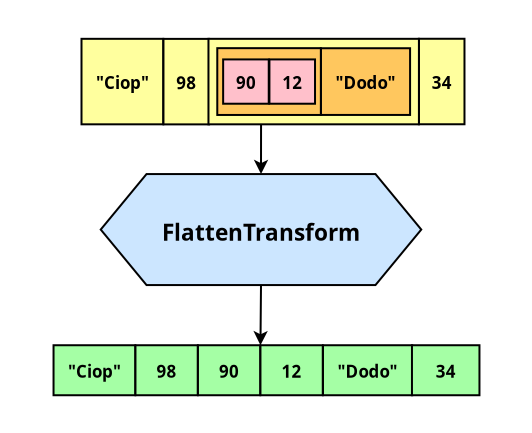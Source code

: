 <?xml version="1.0" encoding="UTF-8"?>
<dia:diagram xmlns:dia="http://www.lysator.liu.se/~alla/dia/">
  <dia:layer name="Background" visible="true" active="true">
    <dia:object type="Standard - Box" version="0" id="O0">
      <dia:attribute name="obj_pos">
        <dia:point val="-9.748,4.65"/>
      </dia:attribute>
      <dia:attribute name="obj_bb">
        <dia:rectangle val="-9.798,4.6;16.752,26.2"/>
      </dia:attribute>
      <dia:attribute name="elem_corner">
        <dia:point val="-9.748,4.65"/>
      </dia:attribute>
      <dia:attribute name="elem_width">
        <dia:real val="26.45"/>
      </dia:attribute>
      <dia:attribute name="elem_height">
        <dia:real val="21.5"/>
      </dia:attribute>
      <dia:attribute name="border_width">
        <dia:real val="0.1"/>
      </dia:attribute>
      <dia:attribute name="border_color">
        <dia:color val="#ffffff"/>
      </dia:attribute>
      <dia:attribute name="show_background">
        <dia:boolean val="true"/>
      </dia:attribute>
    </dia:object>
    <dia:group>
      <dia:group>
        <dia:object type="Flowchart - Box" version="0" id="O1">
          <dia:attribute name="obj_pos">
            <dia:point val="-7.171,21.812"/>
          </dia:attribute>
          <dia:attribute name="obj_bb">
            <dia:rectangle val="-7.221,21.762;-3.034,24.362"/>
          </dia:attribute>
          <dia:attribute name="elem_corner">
            <dia:point val="-7.171,21.812"/>
          </dia:attribute>
          <dia:attribute name="elem_width">
            <dia:real val="4.088"/>
          </dia:attribute>
          <dia:attribute name="elem_height">
            <dia:real val="2.5"/>
          </dia:attribute>
          <dia:attribute name="border_width">
            <dia:real val="0.1"/>
          </dia:attribute>
          <dia:attribute name="inner_color">
            <dia:color val="#a5ffa5"/>
          </dia:attribute>
          <dia:attribute name="show_background">
            <dia:boolean val="true"/>
          </dia:attribute>
          <dia:attribute name="padding">
            <dia:real val="0.5"/>
          </dia:attribute>
          <dia:attribute name="text">
            <dia:composite type="text">
              <dia:attribute name="string">
                <dia:string>#"Ciop"#</dia:string>
              </dia:attribute>
              <dia:attribute name="font">
                <dia:font family="sans" style="80" name="Helvetica-Bold"/>
              </dia:attribute>
              <dia:attribute name="height">
                <dia:real val="1.058"/>
              </dia:attribute>
              <dia:attribute name="pos">
                <dia:point val="-5.128,23.32"/>
              </dia:attribute>
              <dia:attribute name="color">
                <dia:color val="#000000"/>
              </dia:attribute>
              <dia:attribute name="alignment">
                <dia:enum val="1"/>
              </dia:attribute>
            </dia:composite>
          </dia:attribute>
        </dia:object>
        <dia:object type="Flowchart - Box" version="0" id="O2">
          <dia:attribute name="obj_pos">
            <dia:point val="-3.075,21.812"/>
          </dia:attribute>
          <dia:attribute name="obj_bb">
            <dia:rectangle val="-3.125,21.762;0.09,24.362"/>
          </dia:attribute>
          <dia:attribute name="elem_corner">
            <dia:point val="-3.075,21.812"/>
          </dia:attribute>
          <dia:attribute name="elem_width">
            <dia:real val="3.115"/>
          </dia:attribute>
          <dia:attribute name="elem_height">
            <dia:real val="2.5"/>
          </dia:attribute>
          <dia:attribute name="border_width">
            <dia:real val="0.1"/>
          </dia:attribute>
          <dia:attribute name="inner_color">
            <dia:color val="#a5ffa5"/>
          </dia:attribute>
          <dia:attribute name="show_background">
            <dia:boolean val="true"/>
          </dia:attribute>
          <dia:attribute name="padding">
            <dia:real val="0.5"/>
          </dia:attribute>
          <dia:attribute name="text">
            <dia:composite type="text">
              <dia:attribute name="string">
                <dia:string>#98#</dia:string>
              </dia:attribute>
              <dia:attribute name="font">
                <dia:font family="sans" style="80" name="Helvetica-Bold"/>
              </dia:attribute>
              <dia:attribute name="height">
                <dia:real val="1.058"/>
              </dia:attribute>
              <dia:attribute name="pos">
                <dia:point val="-1.518,23.32"/>
              </dia:attribute>
              <dia:attribute name="color">
                <dia:color val="#000000"/>
              </dia:attribute>
              <dia:attribute name="alignment">
                <dia:enum val="1"/>
              </dia:attribute>
            </dia:composite>
          </dia:attribute>
        </dia:object>
        <dia:object type="Flowchart - Box" version="0" id="O3">
          <dia:attribute name="obj_pos">
            <dia:point val="0.05,21.812"/>
          </dia:attribute>
          <dia:attribute name="obj_bb">
            <dia:rectangle val="-0.0,21.762;3.215,24.362"/>
          </dia:attribute>
          <dia:attribute name="elem_corner">
            <dia:point val="0.05,21.812"/>
          </dia:attribute>
          <dia:attribute name="elem_width">
            <dia:real val="3.115"/>
          </dia:attribute>
          <dia:attribute name="elem_height">
            <dia:real val="2.5"/>
          </dia:attribute>
          <dia:attribute name="border_width">
            <dia:real val="0.1"/>
          </dia:attribute>
          <dia:attribute name="inner_color">
            <dia:color val="#a5ffa5"/>
          </dia:attribute>
          <dia:attribute name="show_background">
            <dia:boolean val="true"/>
          </dia:attribute>
          <dia:attribute name="padding">
            <dia:real val="0.5"/>
          </dia:attribute>
          <dia:attribute name="text">
            <dia:composite type="text">
              <dia:attribute name="string">
                <dia:string>#90#</dia:string>
              </dia:attribute>
              <dia:attribute name="font">
                <dia:font family="sans" style="80" name="Helvetica-Bold"/>
              </dia:attribute>
              <dia:attribute name="height">
                <dia:real val="1.058"/>
              </dia:attribute>
              <dia:attribute name="pos">
                <dia:point val="1.607,23.32"/>
              </dia:attribute>
              <dia:attribute name="color">
                <dia:color val="#000000"/>
              </dia:attribute>
              <dia:attribute name="alignment">
                <dia:enum val="1"/>
              </dia:attribute>
            </dia:composite>
          </dia:attribute>
        </dia:object>
        <dia:object type="Flowchart - Box" version="0" id="O4">
          <dia:attribute name="obj_pos">
            <dia:point val="3.175,21.812"/>
          </dia:attribute>
          <dia:attribute name="obj_bb">
            <dia:rectangle val="3.125,21.762;6.34,24.362"/>
          </dia:attribute>
          <dia:attribute name="elem_corner">
            <dia:point val="3.175,21.812"/>
          </dia:attribute>
          <dia:attribute name="elem_width">
            <dia:real val="3.115"/>
          </dia:attribute>
          <dia:attribute name="elem_height">
            <dia:real val="2.5"/>
          </dia:attribute>
          <dia:attribute name="border_width">
            <dia:real val="0.1"/>
          </dia:attribute>
          <dia:attribute name="inner_color">
            <dia:color val="#a5ffa5"/>
          </dia:attribute>
          <dia:attribute name="show_background">
            <dia:boolean val="true"/>
          </dia:attribute>
          <dia:attribute name="padding">
            <dia:real val="0.5"/>
          </dia:attribute>
          <dia:attribute name="text">
            <dia:composite type="text">
              <dia:attribute name="string">
                <dia:string>#12#</dia:string>
              </dia:attribute>
              <dia:attribute name="font">
                <dia:font family="sans" style="80" name="Helvetica-Bold"/>
              </dia:attribute>
              <dia:attribute name="height">
                <dia:real val="1.058"/>
              </dia:attribute>
              <dia:attribute name="pos">
                <dia:point val="4.732,23.32"/>
              </dia:attribute>
              <dia:attribute name="color">
                <dia:color val="#000000"/>
              </dia:attribute>
              <dia:attribute name="alignment">
                <dia:enum val="1"/>
              </dia:attribute>
            </dia:composite>
          </dia:attribute>
        </dia:object>
        <dia:object type="Flowchart - Box" version="0" id="O5">
          <dia:attribute name="obj_pos">
            <dia:point val="6.302,21.812"/>
          </dia:attribute>
          <dia:attribute name="obj_bb">
            <dia:rectangle val="6.252,21.762;10.812,24.362"/>
          </dia:attribute>
          <dia:attribute name="elem_corner">
            <dia:point val="6.302,21.812"/>
          </dia:attribute>
          <dia:attribute name="elem_width">
            <dia:real val="4.46"/>
          </dia:attribute>
          <dia:attribute name="elem_height">
            <dia:real val="2.5"/>
          </dia:attribute>
          <dia:attribute name="border_width">
            <dia:real val="0.1"/>
          </dia:attribute>
          <dia:attribute name="inner_color">
            <dia:color val="#a5ffa5"/>
          </dia:attribute>
          <dia:attribute name="show_background">
            <dia:boolean val="true"/>
          </dia:attribute>
          <dia:attribute name="padding">
            <dia:real val="0.5"/>
          </dia:attribute>
          <dia:attribute name="text">
            <dia:composite type="text">
              <dia:attribute name="string">
                <dia:string>#"Dodo"#</dia:string>
              </dia:attribute>
              <dia:attribute name="font">
                <dia:font family="sans" style="80" name="Helvetica-Bold"/>
              </dia:attribute>
              <dia:attribute name="height">
                <dia:real val="1.058"/>
              </dia:attribute>
              <dia:attribute name="pos">
                <dia:point val="8.532,23.32"/>
              </dia:attribute>
              <dia:attribute name="color">
                <dia:color val="#000000"/>
              </dia:attribute>
              <dia:attribute name="alignment">
                <dia:enum val="1"/>
              </dia:attribute>
            </dia:composite>
          </dia:attribute>
        </dia:object>
        <dia:object type="Flowchart - Box" version="0" id="O6">
          <dia:attribute name="obj_pos">
            <dia:point val="10.75,21.812"/>
          </dia:attribute>
          <dia:attribute name="obj_bb">
            <dia:rectangle val="10.7,21.762;14.175,24.362"/>
          </dia:attribute>
          <dia:attribute name="elem_corner">
            <dia:point val="10.75,21.812"/>
          </dia:attribute>
          <dia:attribute name="elem_width">
            <dia:real val="3.375"/>
          </dia:attribute>
          <dia:attribute name="elem_height">
            <dia:real val="2.5"/>
          </dia:attribute>
          <dia:attribute name="border_width">
            <dia:real val="0.1"/>
          </dia:attribute>
          <dia:attribute name="inner_color">
            <dia:color val="#a5ffa5"/>
          </dia:attribute>
          <dia:attribute name="show_background">
            <dia:boolean val="true"/>
          </dia:attribute>
          <dia:attribute name="padding">
            <dia:real val="0.5"/>
          </dia:attribute>
          <dia:attribute name="text">
            <dia:composite type="text">
              <dia:attribute name="string">
                <dia:string>#34#</dia:string>
              </dia:attribute>
              <dia:attribute name="font">
                <dia:font family="sans" style="80" name="Helvetica-Bold"/>
              </dia:attribute>
              <dia:attribute name="height">
                <dia:real val="1.058"/>
              </dia:attribute>
              <dia:attribute name="pos">
                <dia:point val="12.437,23.32"/>
              </dia:attribute>
              <dia:attribute name="color">
                <dia:color val="#000000"/>
              </dia:attribute>
              <dia:attribute name="alignment">
                <dia:enum val="1"/>
              </dia:attribute>
            </dia:composite>
          </dia:attribute>
        </dia:object>
      </dia:group>
      <dia:object type="Flowchart - Preparation" version="1" id="O7">
        <dia:attribute name="obj_pos">
          <dia:point val="-4.812,13.253"/>
        </dia:attribute>
        <dia:attribute name="obj_bb">
          <dia:rectangle val="-4.876,13.203;11.28,18.853"/>
        </dia:attribute>
        <dia:attribute name="meta">
          <dia:composite type="dict"/>
        </dia:attribute>
        <dia:attribute name="elem_corner">
          <dia:point val="-4.812,13.253"/>
        </dia:attribute>
        <dia:attribute name="elem_width">
          <dia:real val="16.027"/>
        </dia:attribute>
        <dia:attribute name="elem_height">
          <dia:real val="5.55"/>
        </dia:attribute>
        <dia:attribute name="line_width">
          <dia:real val="0.1"/>
        </dia:attribute>
        <dia:attribute name="line_colour">
          <dia:color val="#000000"/>
        </dia:attribute>
        <dia:attribute name="fill_colour">
          <dia:color val="#cce6ff"/>
        </dia:attribute>
        <dia:attribute name="show_background">
          <dia:boolean val="true"/>
        </dia:attribute>
        <dia:attribute name="line_style">
          <dia:enum val="0"/>
          <dia:real val="1"/>
        </dia:attribute>
        <dia:attribute name="padding">
          <dia:real val="0.1"/>
        </dia:attribute>
        <dia:attribute name="text">
          <dia:composite type="text">
            <dia:attribute name="string">
              <dia:string>#FlattenTransform#</dia:string>
            </dia:attribute>
            <dia:attribute name="font">
              <dia:font family="sans" style="80" name="Helvetica-Bold"/>
            </dia:attribute>
            <dia:attribute name="height">
              <dia:real val="1.411"/>
            </dia:attribute>
            <dia:attribute name="pos">
              <dia:point val="3.202,16.381"/>
            </dia:attribute>
            <dia:attribute name="color">
              <dia:color val="#000000"/>
            </dia:attribute>
            <dia:attribute name="alignment">
              <dia:enum val="1"/>
            </dia:attribute>
          </dia:composite>
        </dia:attribute>
        <dia:attribute name="flip_horizontal">
          <dia:boolean val="false"/>
        </dia:attribute>
        <dia:attribute name="flip_vertical">
          <dia:boolean val="false"/>
        </dia:attribute>
        <dia:attribute name="subscale">
          <dia:real val="1"/>
        </dia:attribute>
      </dia:object>
      <dia:object type="Standard - Line" version="0" id="O8">
        <dia:attribute name="obj_pos">
          <dia:point val="3.205,10.766"/>
        </dia:attribute>
        <dia:attribute name="obj_bb">
          <dia:rectangle val="2.841,10.716;3.564,13.365"/>
        </dia:attribute>
        <dia:attribute name="conn_endpoints">
          <dia:point val="3.205,10.766"/>
          <dia:point val="3.202,13.253"/>
        </dia:attribute>
        <dia:attribute name="numcp">
          <dia:int val="1"/>
        </dia:attribute>
        <dia:attribute name="end_arrow">
          <dia:enum val="22"/>
        </dia:attribute>
        <dia:attribute name="end_arrow_length">
          <dia:real val="0.5"/>
        </dia:attribute>
        <dia:attribute name="end_arrow_width">
          <dia:real val="0.5"/>
        </dia:attribute>
        <dia:connections>
          <dia:connection handle="1" to="O7" connection="2"/>
        </dia:connections>
      </dia:object>
      <dia:group>
        <dia:object type="Flowchart - Box" version="0" id="O9">
          <dia:attribute name="obj_pos">
            <dia:point val="-5.773,6.491"/>
          </dia:attribute>
          <dia:attribute name="obj_bb">
            <dia:rectangle val="-5.823,6.441;-1.635,10.816"/>
          </dia:attribute>
          <dia:attribute name="elem_corner">
            <dia:point val="-5.773,6.491"/>
          </dia:attribute>
          <dia:attribute name="elem_width">
            <dia:real val="4.088"/>
          </dia:attribute>
          <dia:attribute name="elem_height">
            <dia:real val="4.275"/>
          </dia:attribute>
          <dia:attribute name="border_width">
            <dia:real val="0.1"/>
          </dia:attribute>
          <dia:attribute name="inner_color">
            <dia:color val="#ffff9e"/>
          </dia:attribute>
          <dia:attribute name="show_background">
            <dia:boolean val="true"/>
          </dia:attribute>
          <dia:attribute name="padding">
            <dia:real val="0.5"/>
          </dia:attribute>
          <dia:attribute name="text">
            <dia:composite type="text">
              <dia:attribute name="string">
                <dia:string>#"Ciop"#</dia:string>
              </dia:attribute>
              <dia:attribute name="font">
                <dia:font family="sans" style="80" name="Helvetica-Bold"/>
              </dia:attribute>
              <dia:attribute name="height">
                <dia:real val="1.058"/>
              </dia:attribute>
              <dia:attribute name="pos">
                <dia:point val="-3.729,8.887"/>
              </dia:attribute>
              <dia:attribute name="color">
                <dia:color val="#000000"/>
              </dia:attribute>
              <dia:attribute name="alignment">
                <dia:enum val="1"/>
              </dia:attribute>
            </dia:composite>
          </dia:attribute>
        </dia:object>
        <dia:object type="Flowchart - Box" version="0" id="O10">
          <dia:attribute name="obj_pos">
            <dia:point val="-1.675,6.494"/>
          </dia:attribute>
          <dia:attribute name="obj_bb">
            <dia:rectangle val="-1.725,6.444;0.655,10.819"/>
          </dia:attribute>
          <dia:attribute name="elem_corner">
            <dia:point val="-1.675,6.494"/>
          </dia:attribute>
          <dia:attribute name="elem_width">
            <dia:real val="2.28"/>
          </dia:attribute>
          <dia:attribute name="elem_height">
            <dia:real val="4.275"/>
          </dia:attribute>
          <dia:attribute name="border_width">
            <dia:real val="0.1"/>
          </dia:attribute>
          <dia:attribute name="inner_color">
            <dia:color val="#ffff9e"/>
          </dia:attribute>
          <dia:attribute name="show_background">
            <dia:boolean val="true"/>
          </dia:attribute>
          <dia:attribute name="padding">
            <dia:real val="0.5"/>
          </dia:attribute>
          <dia:attribute name="text">
            <dia:composite type="text">
              <dia:attribute name="string">
                <dia:string>#98#</dia:string>
              </dia:attribute>
              <dia:attribute name="font">
                <dia:font family="sans" style="80" name="Helvetica-Bold"/>
              </dia:attribute>
              <dia:attribute name="height">
                <dia:real val="1.058"/>
              </dia:attribute>
              <dia:attribute name="pos">
                <dia:point val="-0.535,8.889"/>
              </dia:attribute>
              <dia:attribute name="color">
                <dia:color val="#000000"/>
              </dia:attribute>
              <dia:attribute name="alignment">
                <dia:enum val="1"/>
              </dia:attribute>
            </dia:composite>
          </dia:attribute>
        </dia:object>
        <dia:object type="Flowchart - Box" version="0" id="O11">
          <dia:attribute name="obj_pos">
            <dia:point val="11.096,6.488"/>
          </dia:attribute>
          <dia:attribute name="obj_bb">
            <dia:rectangle val="11.046,6.438;13.426,10.813"/>
          </dia:attribute>
          <dia:attribute name="elem_corner">
            <dia:point val="11.096,6.488"/>
          </dia:attribute>
          <dia:attribute name="elem_width">
            <dia:real val="2.28"/>
          </dia:attribute>
          <dia:attribute name="elem_height">
            <dia:real val="4.275"/>
          </dia:attribute>
          <dia:attribute name="border_width">
            <dia:real val="0.1"/>
          </dia:attribute>
          <dia:attribute name="inner_color">
            <dia:color val="#ffff9e"/>
          </dia:attribute>
          <dia:attribute name="show_background">
            <dia:boolean val="true"/>
          </dia:attribute>
          <dia:attribute name="padding">
            <dia:real val="0.5"/>
          </dia:attribute>
          <dia:attribute name="text">
            <dia:composite type="text">
              <dia:attribute name="string">
                <dia:string>#34#</dia:string>
              </dia:attribute>
              <dia:attribute name="font">
                <dia:font family="sans" style="80" name="Helvetica-Bold"/>
              </dia:attribute>
              <dia:attribute name="height">
                <dia:real val="1.058"/>
              </dia:attribute>
              <dia:attribute name="pos">
                <dia:point val="12.236,8.884"/>
              </dia:attribute>
              <dia:attribute name="color">
                <dia:color val="#000000"/>
              </dia:attribute>
              <dia:attribute name="alignment">
                <dia:enum val="1"/>
              </dia:attribute>
            </dia:composite>
          </dia:attribute>
        </dia:object>
        <dia:group>
          <dia:object type="Flowchart - Box" version="0" id="O12">
            <dia:attribute name="obj_pos">
              <dia:point val="0.575,6.491"/>
            </dia:attribute>
            <dia:attribute name="obj_bb">
              <dia:rectangle val="0.525,6.441;11.148,10.816"/>
            </dia:attribute>
            <dia:attribute name="elem_corner">
              <dia:point val="0.575,6.491"/>
            </dia:attribute>
            <dia:attribute name="elem_width">
              <dia:real val="10.523"/>
            </dia:attribute>
            <dia:attribute name="elem_height">
              <dia:real val="4.275"/>
            </dia:attribute>
            <dia:attribute name="border_width">
              <dia:real val="0.1"/>
            </dia:attribute>
            <dia:attribute name="inner_color">
              <dia:color val="#ffff9e"/>
            </dia:attribute>
            <dia:attribute name="show_background">
              <dia:boolean val="true"/>
            </dia:attribute>
            <dia:attribute name="padding">
              <dia:real val="0.5"/>
            </dia:attribute>
            <dia:attribute name="text">
              <dia:composite type="text">
                <dia:attribute name="string">
                  <dia:string>##</dia:string>
                </dia:attribute>
                <dia:attribute name="font">
                  <dia:font family="sans" style="80" name="Helvetica-Bold"/>
                </dia:attribute>
                <dia:attribute name="height">
                  <dia:real val="1.058"/>
                </dia:attribute>
                <dia:attribute name="pos">
                  <dia:point val="5.836,8.887"/>
                </dia:attribute>
                <dia:attribute name="color">
                  <dia:color val="#000000"/>
                </dia:attribute>
                <dia:attribute name="alignment">
                  <dia:enum val="1"/>
                </dia:attribute>
              </dia:composite>
            </dia:attribute>
          </dia:object>
          <dia:group>
            <dia:object type="Flowchart - Box" version="0" id="O13">
              <dia:attribute name="obj_pos">
                <dia:point val="6.196,6.962"/>
              </dia:attribute>
              <dia:attribute name="obj_bb">
                <dia:rectangle val="6.146,6.912;10.706,10.347"/>
              </dia:attribute>
              <dia:attribute name="elem_corner">
                <dia:point val="6.196,6.962"/>
              </dia:attribute>
              <dia:attribute name="elem_width">
                <dia:real val="4.46"/>
              </dia:attribute>
              <dia:attribute name="elem_height">
                <dia:real val="3.335"/>
              </dia:attribute>
              <dia:attribute name="border_width">
                <dia:real val="0.1"/>
              </dia:attribute>
              <dia:attribute name="inner_color">
                <dia:color val="#ffc75e"/>
              </dia:attribute>
              <dia:attribute name="show_background">
                <dia:boolean val="true"/>
              </dia:attribute>
              <dia:attribute name="padding">
                <dia:real val="0.5"/>
              </dia:attribute>
              <dia:attribute name="text">
                <dia:composite type="text">
                  <dia:attribute name="string">
                    <dia:string>#"Dodo"#</dia:string>
                  </dia:attribute>
                  <dia:attribute name="font">
                    <dia:font family="sans" style="80" name="Helvetica-Bold"/>
                  </dia:attribute>
                  <dia:attribute name="height">
                    <dia:real val="1.058"/>
                  </dia:attribute>
                  <dia:attribute name="pos">
                    <dia:point val="8.426,8.888"/>
                  </dia:attribute>
                  <dia:attribute name="color">
                    <dia:color val="#000000"/>
                  </dia:attribute>
                  <dia:attribute name="alignment">
                    <dia:enum val="1"/>
                  </dia:attribute>
                </dia:composite>
              </dia:attribute>
            </dia:object>
            <dia:group>
              <dia:object type="Flowchart - Box" version="0" id="O14">
                <dia:attribute name="obj_pos">
                  <dia:point val="1.016,6.958"/>
                </dia:attribute>
                <dia:attribute name="obj_bb">
                  <dia:rectangle val="0.966,6.908;6.245,10.348"/>
                </dia:attribute>
                <dia:attribute name="elem_corner">
                  <dia:point val="1.016,6.958"/>
                </dia:attribute>
                <dia:attribute name="elem_width">
                  <dia:real val="5.179"/>
                </dia:attribute>
                <dia:attribute name="elem_height">
                  <dia:real val="3.34"/>
                </dia:attribute>
                <dia:attribute name="inner_color">
                  <dia:color val="#ffc75e"/>
                </dia:attribute>
                <dia:attribute name="show_background">
                  <dia:boolean val="true"/>
                </dia:attribute>
                <dia:attribute name="padding">
                  <dia:real val="0.5"/>
                </dia:attribute>
                <dia:attribute name="text">
                  <dia:composite type="text">
                    <dia:attribute name="string">
                      <dia:string>##</dia:string>
                    </dia:attribute>
                    <dia:attribute name="font">
                      <dia:font family="sans" style="80" name="Helvetica-Bold"/>
                    </dia:attribute>
                    <dia:attribute name="height">
                      <dia:real val="1.058"/>
                    </dia:attribute>
                    <dia:attribute name="pos">
                      <dia:point val="3.606,8.887"/>
                    </dia:attribute>
                    <dia:attribute name="color">
                      <dia:color val="#000000"/>
                    </dia:attribute>
                    <dia:attribute name="alignment">
                      <dia:enum val="1"/>
                    </dia:attribute>
                  </dia:composite>
                </dia:attribute>
              </dia:object>
              <dia:group>
                <dia:object type="Flowchart - Box" version="0" id="O15">
                  <dia:attribute name="obj_pos">
                    <dia:point val="1.309,7.521"/>
                  </dia:attribute>
                  <dia:attribute name="obj_bb">
                    <dia:rectangle val="1.259,7.471;3.639,9.786"/>
                  </dia:attribute>
                  <dia:attribute name="elem_corner">
                    <dia:point val="1.309,7.521"/>
                  </dia:attribute>
                  <dia:attribute name="elem_width">
                    <dia:real val="2.28"/>
                  </dia:attribute>
                  <dia:attribute name="elem_height">
                    <dia:real val="2.215"/>
                  </dia:attribute>
                  <dia:attribute name="border_width">
                    <dia:real val="0.1"/>
                  </dia:attribute>
                  <dia:attribute name="inner_color">
                    <dia:color val="#ffc0cb"/>
                  </dia:attribute>
                  <dia:attribute name="show_background">
                    <dia:boolean val="true"/>
                  </dia:attribute>
                  <dia:attribute name="padding">
                    <dia:real val="0.5"/>
                  </dia:attribute>
                  <dia:attribute name="text">
                    <dia:composite type="text">
                      <dia:attribute name="string">
                        <dia:string>#90#</dia:string>
                      </dia:attribute>
                      <dia:attribute name="font">
                        <dia:font family="sans" style="80" name="Helvetica-Bold"/>
                      </dia:attribute>
                      <dia:attribute name="height">
                        <dia:real val="1.058"/>
                      </dia:attribute>
                      <dia:attribute name="pos">
                        <dia:point val="2.449,8.887"/>
                      </dia:attribute>
                      <dia:attribute name="color">
                        <dia:color val="#000000"/>
                      </dia:attribute>
                      <dia:attribute name="alignment">
                        <dia:enum val="1"/>
                      </dia:attribute>
                    </dia:composite>
                  </dia:attribute>
                </dia:object>
                <dia:object type="Flowchart - Box" version="0" id="O16">
                  <dia:attribute name="obj_pos">
                    <dia:point val="3.623,7.521"/>
                  </dia:attribute>
                  <dia:attribute name="obj_bb">
                    <dia:rectangle val="3.573,7.471;5.953,9.786"/>
                  </dia:attribute>
                  <dia:attribute name="elem_corner">
                    <dia:point val="3.623,7.521"/>
                  </dia:attribute>
                  <dia:attribute name="elem_width">
                    <dia:real val="2.28"/>
                  </dia:attribute>
                  <dia:attribute name="elem_height">
                    <dia:real val="2.215"/>
                  </dia:attribute>
                  <dia:attribute name="border_width">
                    <dia:real val="0.1"/>
                  </dia:attribute>
                  <dia:attribute name="inner_color">
                    <dia:color val="#ffc0cb"/>
                  </dia:attribute>
                  <dia:attribute name="show_background">
                    <dia:boolean val="true"/>
                  </dia:attribute>
                  <dia:attribute name="padding">
                    <dia:real val="0.5"/>
                  </dia:attribute>
                  <dia:attribute name="text">
                    <dia:composite type="text">
                      <dia:attribute name="string">
                        <dia:string>#12#</dia:string>
                      </dia:attribute>
                      <dia:attribute name="font">
                        <dia:font family="sans" style="80" name="Helvetica-Bold"/>
                      </dia:attribute>
                      <dia:attribute name="height">
                        <dia:real val="1.058"/>
                      </dia:attribute>
                      <dia:attribute name="pos">
                        <dia:point val="4.763,8.887"/>
                      </dia:attribute>
                      <dia:attribute name="color">
                        <dia:color val="#000000"/>
                      </dia:attribute>
                      <dia:attribute name="alignment">
                        <dia:enum val="1"/>
                      </dia:attribute>
                    </dia:composite>
                  </dia:attribute>
                </dia:object>
              </dia:group>
            </dia:group>
          </dia:group>
        </dia:group>
      </dia:group>
      <dia:object type="Standard - Line" version="0" id="O17">
        <dia:attribute name="obj_pos">
          <dia:point val="3.202,18.803"/>
        </dia:attribute>
        <dia:attribute name="obj_bb">
          <dia:rectangle val="2.818,18.753;3.542,21.924"/>
        </dia:attribute>
        <dia:attribute name="conn_endpoints">
          <dia:point val="3.202,18.803"/>
          <dia:point val="3.175,21.812"/>
        </dia:attribute>
        <dia:attribute name="numcp">
          <dia:int val="1"/>
        </dia:attribute>
        <dia:attribute name="end_arrow">
          <dia:enum val="22"/>
        </dia:attribute>
        <dia:attribute name="end_arrow_length">
          <dia:real val="0.5"/>
        </dia:attribute>
        <dia:attribute name="end_arrow_width">
          <dia:real val="0.5"/>
        </dia:attribute>
        <dia:connections>
          <dia:connection handle="0" to="O7" connection="14"/>
        </dia:connections>
      </dia:object>
    </dia:group>
  </dia:layer>
</dia:diagram>
